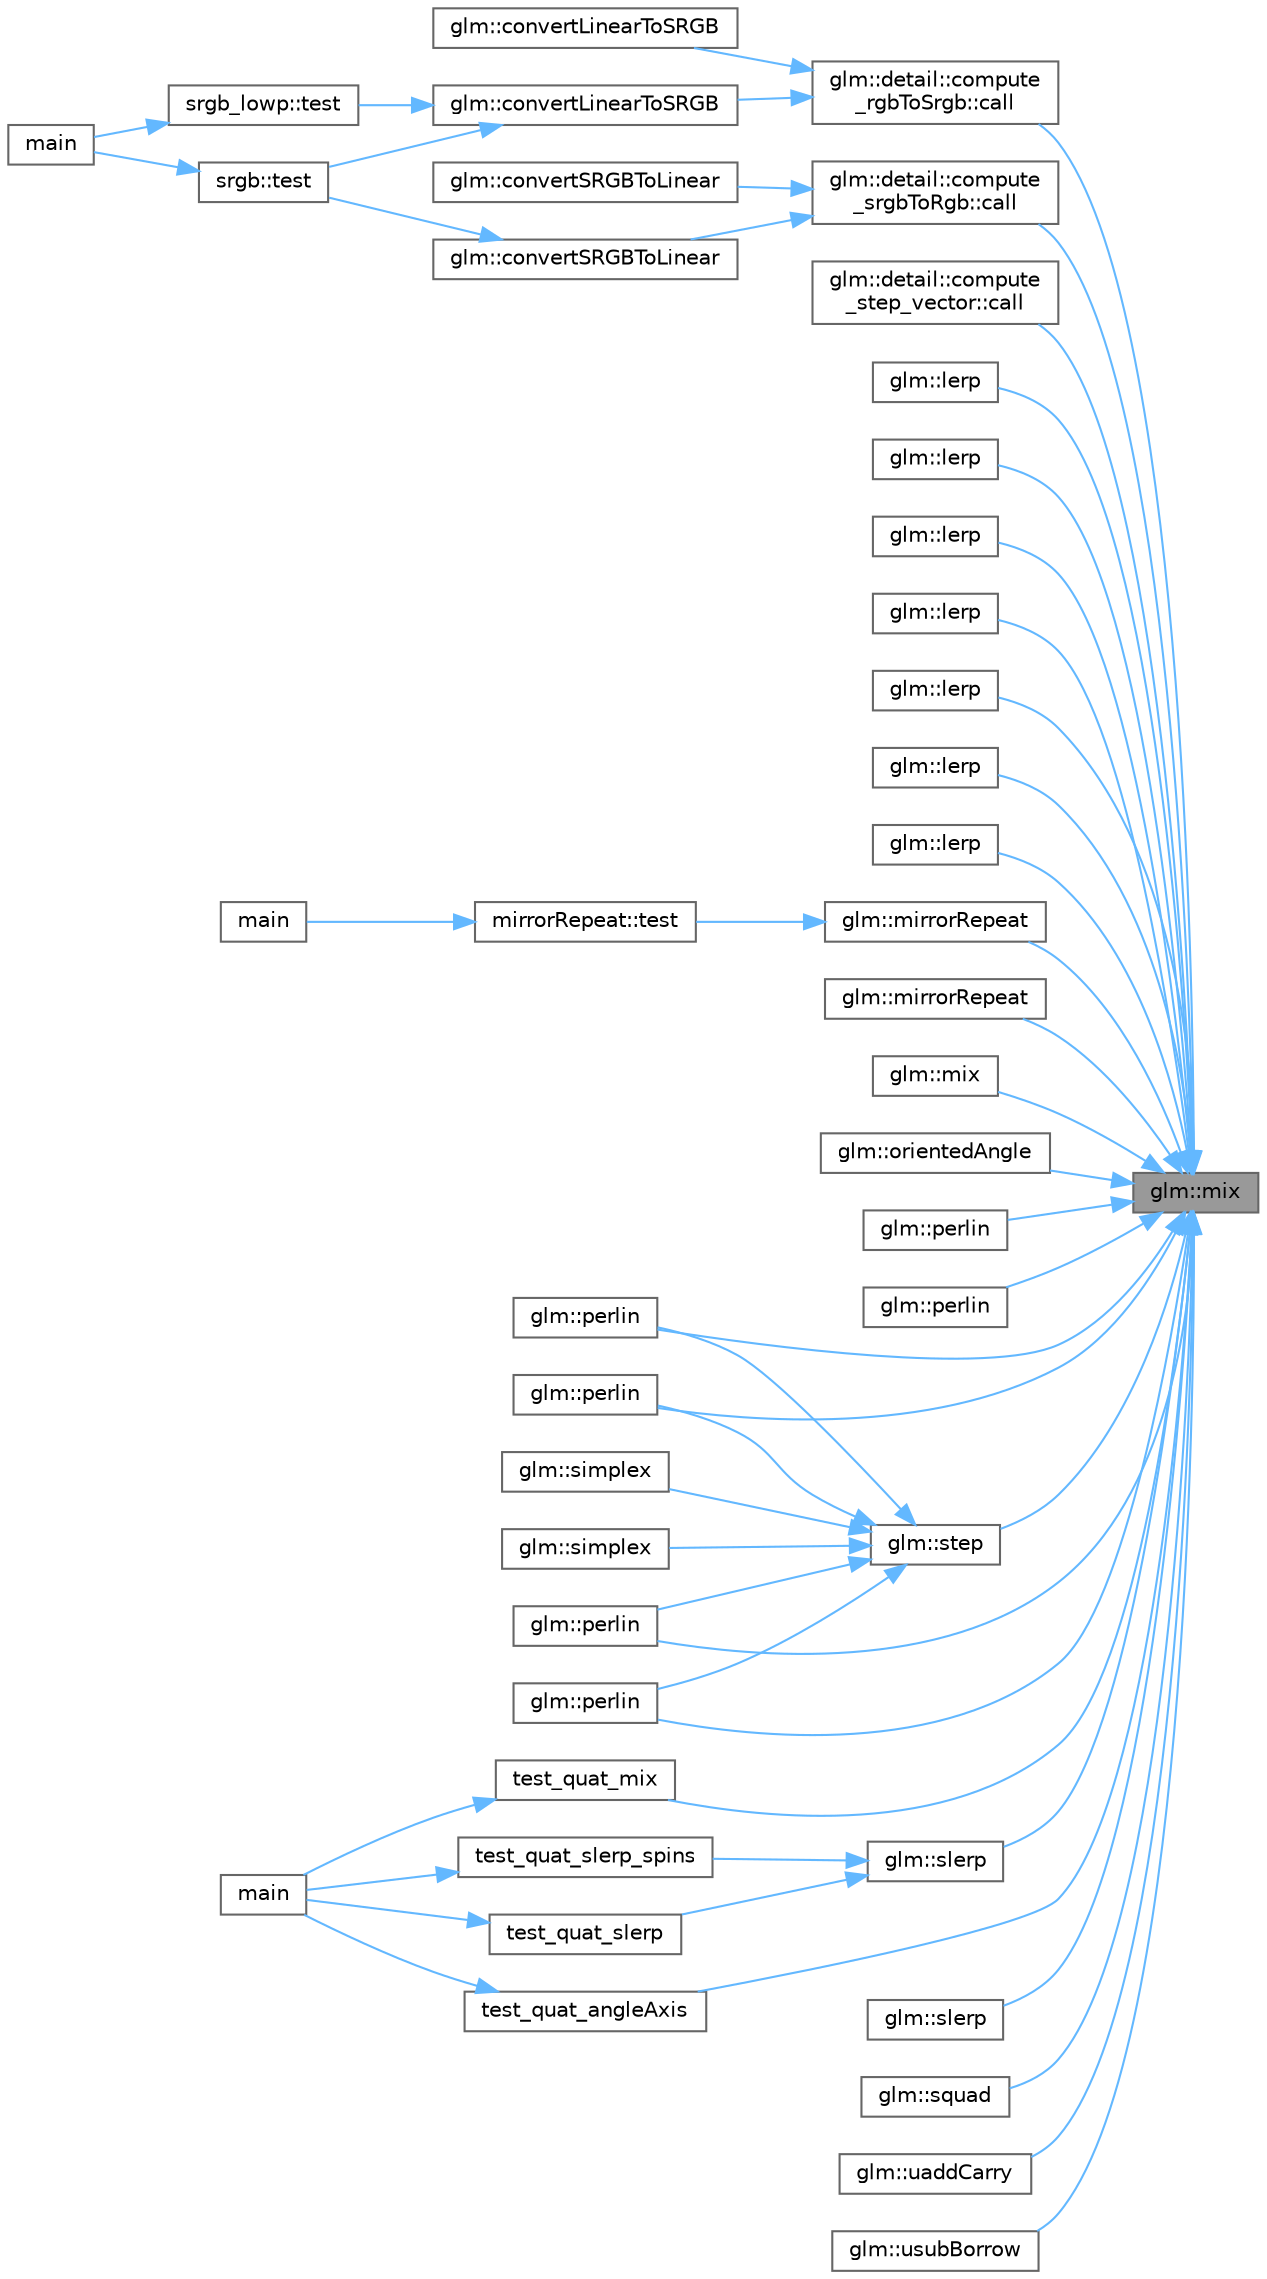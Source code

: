digraph "glm::mix"
{
 // LATEX_PDF_SIZE
  bgcolor="transparent";
  edge [fontname=Helvetica,fontsize=10,labelfontname=Helvetica,labelfontsize=10];
  node [fontname=Helvetica,fontsize=10,shape=box,height=0.2,width=0.4];
  rankdir="RL";
  Node1 [id="Node000001",label="glm::mix",height=0.2,width=0.4,color="gray40", fillcolor="grey60", style="filled", fontcolor="black",tooltip=" "];
  Node1 -> Node2 [id="edge103_Node000001_Node000002",dir="back",color="steelblue1",style="solid",tooltip=" "];
  Node2 [id="Node000002",label="glm::detail::compute\l_rgbToSrgb::call",height=0.2,width=0.4,color="grey40", fillcolor="white", style="filled",URL="$structglm_1_1detail_1_1compute__rgb_to_srgb.html#afdd0ede6e9033fbb7bea07bd2291c0d5",tooltip=" "];
  Node2 -> Node3 [id="edge104_Node000002_Node000003",dir="back",color="steelblue1",style="solid",tooltip=" "];
  Node3 [id="Node000003",label="glm::convertLinearToSRGB",height=0.2,width=0.4,color="grey40", fillcolor="white", style="filled",URL="$group__gtc__color__space.html#ga12a34c560bb2db262bd02605d99aa512",tooltip=" "];
  Node3 -> Node4 [id="edge105_Node000003_Node000004",dir="back",color="steelblue1",style="solid",tooltip=" "];
  Node4 [id="Node000004",label="srgb::test",height=0.2,width=0.4,color="grey40", fillcolor="white", style="filled",URL="$namespacesrgb.html#a4e0b1bbf06b627d0d497aad862b7ae31",tooltip=" "];
  Node4 -> Node5 [id="edge106_Node000004_Node000005",dir="back",color="steelblue1",style="solid",tooltip=" "];
  Node5 [id="Node000005",label="main",height=0.2,width=0.4,color="grey40", fillcolor="white", style="filled",URL="$_classes_2lib_2glm_2test_2gtc_2gtc__color__space_8cpp.html#ae66f6b31b5ad750f1fe042a706a4e3d4",tooltip=" "];
  Node3 -> Node6 [id="edge107_Node000003_Node000006",dir="back",color="steelblue1",style="solid",tooltip=" "];
  Node6 [id="Node000006",label="srgb_lowp::test",height=0.2,width=0.4,color="grey40", fillcolor="white", style="filled",URL="$namespacesrgb__lowp.html#afce906cc4ffbbe3aed3ae262f6e24b50",tooltip=" "];
  Node6 -> Node5 [id="edge108_Node000006_Node000005",dir="back",color="steelblue1",style="solid",tooltip=" "];
  Node2 -> Node7 [id="edge109_Node000002_Node000007",dir="back",color="steelblue1",style="solid",tooltip=" "];
  Node7 [id="Node000007",label="glm::convertLinearToSRGB",height=0.2,width=0.4,color="grey40", fillcolor="white", style="filled",URL="$group__gtc__color__space.html#gad83b66b8bbc0f9f1436ed49decc40bb7",tooltip=" "];
  Node1 -> Node8 [id="edge110_Node000001_Node000008",dir="back",color="steelblue1",style="solid",tooltip=" "];
  Node8 [id="Node000008",label="glm::detail::compute\l_srgbToRgb::call",height=0.2,width=0.4,color="grey40", fillcolor="white", style="filled",URL="$structglm_1_1detail_1_1compute__srgb_to_rgb.html#a7806d3941d9426b2d708522265206243",tooltip=" "];
  Node8 -> Node9 [id="edge111_Node000008_Node000009",dir="back",color="steelblue1",style="solid",tooltip=" "];
  Node9 [id="Node000009",label="glm::convertSRGBToLinear",height=0.2,width=0.4,color="grey40", fillcolor="white", style="filled",URL="$group__gtc__color__space.html#ga9deb7729e709faeb1b89d65541f0dab0",tooltip=" "];
  Node9 -> Node4 [id="edge112_Node000009_Node000004",dir="back",color="steelblue1",style="solid",tooltip=" "];
  Node8 -> Node10 [id="edge113_Node000008_Node000010",dir="back",color="steelblue1",style="solid",tooltip=" "];
  Node10 [id="Node000010",label="glm::convertSRGBToLinear",height=0.2,width=0.4,color="grey40", fillcolor="white", style="filled",URL="$group__gtc__color__space.html#ga4bbeac99c6f4f5327d23085a98134cf7",tooltip="Convert a sRGB color to linear color using a custom gamma correction."];
  Node1 -> Node11 [id="edge114_Node000001_Node000011",dir="back",color="steelblue1",style="solid",tooltip=" "];
  Node11 [id="Node000011",label="glm::detail::compute\l_step_vector::call",height=0.2,width=0.4,color="grey40", fillcolor="white", style="filled",URL="$structglm_1_1detail_1_1compute__step__vector.html#a0164d7cb03db7e6dd61a910f455e783c",tooltip=" "];
  Node1 -> Node12 [id="edge115_Node000001_Node000012",dir="back",color="steelblue1",style="solid",tooltip=" "];
  Node12 [id="Node000012",label="glm::lerp",height=0.2,width=0.4,color="grey40", fillcolor="white", style="filled",URL="$group__gtx__compatibility.html#ga8e8825e36ca18b7c2071a47a8bb7c5e9",tooltip="Returns the component-wise result of x * (1.0 - a) + y * a, i.e., the linear blend of x and y using v..."];
  Node1 -> Node13 [id="edge116_Node000001_Node000013",dir="back",color="steelblue1",style="solid",tooltip=" "];
  Node13 [id="Node000013",label="glm::lerp",height=0.2,width=0.4,color="grey40", fillcolor="white", style="filled",URL="$group__gtx__compatibility.html#ga708e3c823b3a11f1c312882a505912fc",tooltip="Returns x * (1.0 - a) + y * a, i.e., the linear blend of x and y using the floating-point value a...."];
  Node1 -> Node14 [id="edge117_Node000001_Node000014",dir="back",color="steelblue1",style="solid",tooltip=" "];
  Node14 [id="Node000014",label="glm::lerp",height=0.2,width=0.4,color="grey40", fillcolor="white", style="filled",URL="$group__gtx__compatibility.html#gadff71b18ac8b6cdf4d837dd47d2a2281",tooltip="Returns the component-wise result of x * (1.0 - a) + y * a, i.e., the linear blend of x and y using v..."];
  Node1 -> Node15 [id="edge118_Node000001_Node000015",dir="back",color="steelblue1",style="solid",tooltip=" "];
  Node15 [id="Node000015",label="glm::lerp",height=0.2,width=0.4,color="grey40", fillcolor="white", style="filled",URL="$group__gtx__compatibility.html#ga71dffe7521b47a093536740a64f301e7",tooltip="Returns x * (1.0 - a) + y * a, i.e., the linear blend of x and y using the floating-point value a...."];
  Node1 -> Node16 [id="edge119_Node000001_Node000016",dir="back",color="steelblue1",style="solid",tooltip=" "];
  Node16 [id="Node000016",label="glm::lerp",height=0.2,width=0.4,color="grey40", fillcolor="white", style="filled",URL="$group__gtx__compatibility.html#gadc87fe20949b01472c2942cd4632500e",tooltip="Returns the component-wise result of x * (1.0 - a) + y * a, i.e., the linear blend of x and y using v..."];
  Node1 -> Node17 [id="edge120_Node000001_Node000017",dir="back",color="steelblue1",style="solid",tooltip=" "];
  Node17 [id="Node000017",label="glm::lerp",height=0.2,width=0.4,color="grey40", fillcolor="white", style="filled",URL="$group__gtx__compatibility.html#gaa17bba33feb1ff86aac3dc013a0340f2",tooltip="Returns x * (1.0 - a) + y * a, i.e., the linear blend of x and y using the floating-point value a...."];
  Node1 -> Node18 [id="edge121_Node000001_Node000018",dir="back",color="steelblue1",style="solid",tooltip=" "];
  Node18 [id="Node000018",label="glm::lerp",height=0.2,width=0.4,color="grey40", fillcolor="white", style="filled",URL="$group__gtx__compatibility.html#ga5494ba3a95ea6594c86fc75236886864",tooltip="Returns x * (1.0 - a) + y * a, i.e., the linear blend of x and y using the floating-point value a...."];
  Node1 -> Node19 [id="edge122_Node000001_Node000019",dir="back",color="steelblue1",style="solid",tooltip=" "];
  Node19 [id="Node000019",label="glm::mirrorRepeat",height=0.2,width=0.4,color="grey40", fillcolor="white", style="filled",URL="$group__ext__scalar__common.html#ga16a89b0661b60d5bea85137bbae74d73",tooltip=" "];
  Node19 -> Node20 [id="edge123_Node000019_Node000020",dir="back",color="steelblue1",style="solid",tooltip=" "];
  Node20 [id="Node000020",label="mirrorRepeat::test",height=0.2,width=0.4,color="grey40", fillcolor="white", style="filled",URL="$namespacemirror_repeat.html#a7727aa398e2749f274ee1496a8d2195d",tooltip=" "];
  Node20 -> Node21 [id="edge124_Node000020_Node000021",dir="back",color="steelblue1",style="solid",tooltip=" "];
  Node21 [id="Node000021",label="main",height=0.2,width=0.4,color="grey40", fillcolor="white", style="filled",URL="$_classes_2lib_2glm_2test_2gtx_2gtx__wrap_8cpp.html#ae66f6b31b5ad750f1fe042a706a4e3d4",tooltip=" "];
  Node1 -> Node22 [id="edge125_Node000001_Node000022",dir="back",color="steelblue1",style="solid",tooltip=" "];
  Node22 [id="Node000022",label="glm::mirrorRepeat",height=0.2,width=0.4,color="grey40", fillcolor="white", style="filled",URL="$group__ext__vector__common.html#ga8a127af7b59a8d94c7c7c7b185c94624",tooltip=" "];
  Node1 -> Node23 [id="edge126_Node000001_Node000023",dir="back",color="steelblue1",style="solid",tooltip=" "];
  Node23 [id="Node000023",label="glm::mix",height=0.2,width=0.4,color="grey40", fillcolor="white", style="filled",URL="$group__ext__quaternion__common.html#gac3fe299d58c0c327ea48063c76cd3369",tooltip=" "];
  Node1 -> Node24 [id="edge127_Node000001_Node000024",dir="back",color="steelblue1",style="solid",tooltip=" "];
  Node24 [id="Node000024",label="glm::orientedAngle",height=0.2,width=0.4,color="grey40", fillcolor="white", style="filled",URL="$group__gtx__vector__angle.html#ga706fce3d111f485839756a64f5a48553",tooltip=" "];
  Node1 -> Node25 [id="edge128_Node000001_Node000025",dir="back",color="steelblue1",style="solid",tooltip=" "];
  Node25 [id="Node000025",label="glm::perlin",height=0.2,width=0.4,color="grey40", fillcolor="white", style="filled",URL="$namespaceglm.html#a54326f7a6c7c00d7702fe6f15fa0d13f",tooltip=" "];
  Node1 -> Node26 [id="edge129_Node000001_Node000026",dir="back",color="steelblue1",style="solid",tooltip=" "];
  Node26 [id="Node000026",label="glm::perlin",height=0.2,width=0.4,color="grey40", fillcolor="white", style="filled",URL="$namespaceglm.html#aa9d7537f6a631bed7dc89a866590c2b8",tooltip=" "];
  Node1 -> Node27 [id="edge130_Node000001_Node000027",dir="back",color="steelblue1",style="solid",tooltip=" "];
  Node27 [id="Node000027",label="glm::perlin",height=0.2,width=0.4,color="grey40", fillcolor="white", style="filled",URL="$namespaceglm.html#add5d8345389c307da58e6916d949c4be",tooltip=" "];
  Node1 -> Node28 [id="edge131_Node000001_Node000028",dir="back",color="steelblue1",style="solid",tooltip=" "];
  Node28 [id="Node000028",label="glm::perlin",height=0.2,width=0.4,color="grey40", fillcolor="white", style="filled",URL="$namespaceglm.html#aea1a673faff023ed76c5b8a54ee6b1c0",tooltip=" "];
  Node1 -> Node29 [id="edge132_Node000001_Node000029",dir="back",color="steelblue1",style="solid",tooltip=" "];
  Node29 [id="Node000029",label="glm::perlin",height=0.2,width=0.4,color="grey40", fillcolor="white", style="filled",URL="$namespaceglm.html#ad9c74f290ab9071e4b3d158d62c7efdf",tooltip=" "];
  Node1 -> Node30 [id="edge133_Node000001_Node000030",dir="back",color="steelblue1",style="solid",tooltip=" "];
  Node30 [id="Node000030",label="glm::perlin",height=0.2,width=0.4,color="grey40", fillcolor="white", style="filled",URL="$namespaceglm.html#a28583ae399b336a17defb061fba44ce5",tooltip=" "];
  Node1 -> Node31 [id="edge134_Node000001_Node000031",dir="back",color="steelblue1",style="solid",tooltip=" "];
  Node31 [id="Node000031",label="glm::slerp",height=0.2,width=0.4,color="grey40", fillcolor="white", style="filled",URL="$group__ext__quaternion__common.html#gac536fe0ef911df8ecea579d86ee50b08",tooltip=" "];
  Node31 -> Node32 [id="edge135_Node000031_Node000032",dir="back",color="steelblue1",style="solid",tooltip=" "];
  Node32 [id="Node000032",label="test_quat_slerp",height=0.2,width=0.4,color="grey40", fillcolor="white", style="filled",URL="$_classes_2lib_2glm_2test_2gtc_2gtc__quaternion_8cpp.html#a2157b55440b339d4b2ca56cf9651ebbf",tooltip=" "];
  Node32 -> Node33 [id="edge136_Node000032_Node000033",dir="back",color="steelblue1",style="solid",tooltip=" "];
  Node33 [id="Node000033",label="main",height=0.2,width=0.4,color="grey40", fillcolor="white", style="filled",URL="$_classes_2lib_2glm_2test_2gtc_2gtc__quaternion_8cpp.html#ae66f6b31b5ad750f1fe042a706a4e3d4",tooltip=" "];
  Node31 -> Node34 [id="edge137_Node000031_Node000034",dir="back",color="steelblue1",style="solid",tooltip=" "];
  Node34 [id="Node000034",label="test_quat_slerp_spins",height=0.2,width=0.4,color="grey40", fillcolor="white", style="filled",URL="$_classes_2lib_2glm_2test_2gtc_2gtc__quaternion_8cpp.html#a638100034e452cbd88786f4417186b4a",tooltip=" "];
  Node34 -> Node33 [id="edge138_Node000034_Node000033",dir="back",color="steelblue1",style="solid",tooltip=" "];
  Node1 -> Node35 [id="edge139_Node000001_Node000035",dir="back",color="steelblue1",style="solid",tooltip=" "];
  Node35 [id="Node000035",label="glm::slerp",height=0.2,width=0.4,color="grey40", fillcolor="white", style="filled",URL="$group__ext__quaternion__common.html#ga7534d2870199137dfceaa11aa63ab4b7",tooltip=" "];
  Node1 -> Node36 [id="edge140_Node000001_Node000036",dir="back",color="steelblue1",style="solid",tooltip=" "];
  Node36 [id="Node000036",label="glm::squad",height=0.2,width=0.4,color="grey40", fillcolor="white", style="filled",URL="$group__gtx__quaternion.html#ga77f8e42a93c02b56d5dd6f7ca2c904bd",tooltip=" "];
  Node1 -> Node37 [id="edge141_Node000001_Node000037",dir="back",color="steelblue1",style="solid",tooltip=" "];
  Node37 [id="Node000037",label="glm::step",height=0.2,width=0.4,color="grey40", fillcolor="white", style="filled",URL="$group__core__func__common.html#ga015a1261ff23e12650211aa872863cce",tooltip=" "];
  Node37 -> Node27 [id="edge142_Node000037_Node000027",dir="back",color="steelblue1",style="solid",tooltip=" "];
  Node37 -> Node28 [id="edge143_Node000037_Node000028",dir="back",color="steelblue1",style="solid",tooltip=" "];
  Node37 -> Node29 [id="edge144_Node000037_Node000029",dir="back",color="steelblue1",style="solid",tooltip=" "];
  Node37 -> Node30 [id="edge145_Node000037_Node000030",dir="back",color="steelblue1",style="solid",tooltip=" "];
  Node37 -> Node38 [id="edge146_Node000037_Node000038",dir="back",color="steelblue1",style="solid",tooltip=" "];
  Node38 [id="Node000038",label="glm::simplex",height=0.2,width=0.4,color="grey40", fillcolor="white", style="filled",URL="$namespaceglm.html#a9647df123e68432133be68c141dbee4a",tooltip=" "];
  Node37 -> Node39 [id="edge147_Node000037_Node000039",dir="back",color="steelblue1",style="solid",tooltip=" "];
  Node39 [id="Node000039",label="glm::simplex",height=0.2,width=0.4,color="grey40", fillcolor="white", style="filled",URL="$namespaceglm.html#ab64811bdfcbf5cbd222e3cb50119816a",tooltip=" "];
  Node1 -> Node40 [id="edge148_Node000001_Node000040",dir="back",color="steelblue1",style="solid",tooltip=" "];
  Node40 [id="Node000040",label="test_quat_angleAxis",height=0.2,width=0.4,color="grey40", fillcolor="white", style="filled",URL="$_classes_2lib_2glm_2test_2gtc_2gtc__quaternion_8cpp.html#ac03d6a66048114404e2b527fd0fc8757",tooltip=" "];
  Node40 -> Node33 [id="edge149_Node000040_Node000033",dir="back",color="steelblue1",style="solid",tooltip=" "];
  Node1 -> Node41 [id="edge150_Node000001_Node000041",dir="back",color="steelblue1",style="solid",tooltip=" "];
  Node41 [id="Node000041",label="test_quat_mix",height=0.2,width=0.4,color="grey40", fillcolor="white", style="filled",URL="$_classes_2lib_2glm_2test_2gtc_2gtc__quaternion_8cpp.html#a56d9aace0c215e531e65cfcc9d060c77",tooltip=" "];
  Node41 -> Node33 [id="edge151_Node000041_Node000033",dir="back",color="steelblue1",style="solid",tooltip=" "];
  Node1 -> Node42 [id="edge152_Node000001_Node000042",dir="back",color="steelblue1",style="solid",tooltip=" "];
  Node42 [id="Node000042",label="glm::uaddCarry",height=0.2,width=0.4,color="grey40", fillcolor="white", style="filled",URL="$group__core__func__integer.html#ga69005cfca795a929dec5f08f952a6b54",tooltip=" "];
  Node1 -> Node43 [id="edge153_Node000001_Node000043",dir="back",color="steelblue1",style="solid",tooltip=" "];
  Node43 [id="Node000043",label="glm::usubBorrow",height=0.2,width=0.4,color="grey40", fillcolor="white", style="filled",URL="$group__core__func__integer.html#gae369510d9076eb8b4cc1798299d3f520",tooltip=" "];
}
